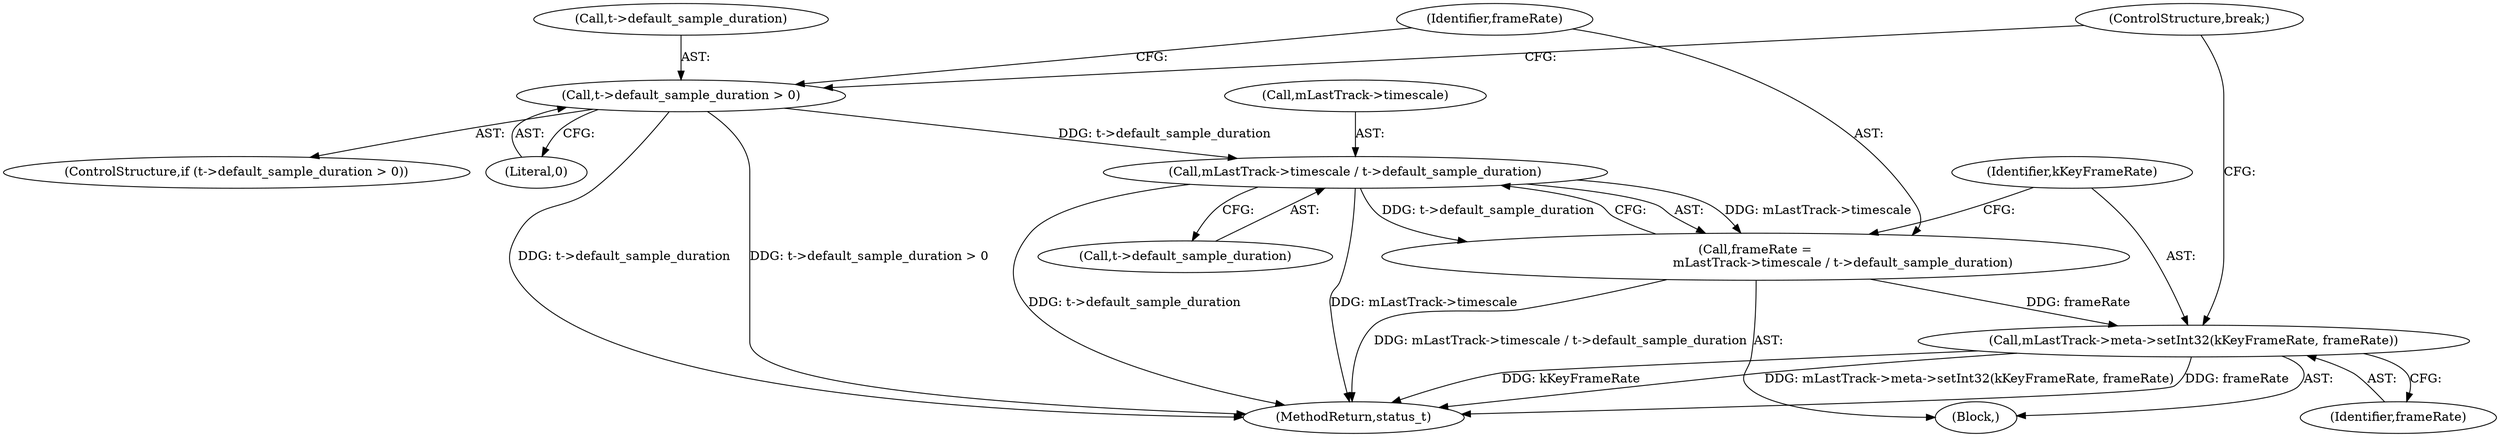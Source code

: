 digraph "0_Android_8a3a2f6ea7defe1a81bb32b3c9f3537f84749b9d@pointer" {
"1002430" [label="(Call,t->default_sample_duration > 0)"];
"1002439" [label="(Call,mLastTrack->timescale / t->default_sample_duration)"];
"1002437" [label="(Call,frameRate =\n                                            mLastTrack->timescale / t->default_sample_duration)"];
"1002446" [label="(Call,mLastTrack->meta->setInt32(kKeyFrameRate, frameRate))"];
"1002434" [label="(Literal,0)"];
"1002439" [label="(Call,mLastTrack->timescale / t->default_sample_duration)"];
"1002435" [label="(Block,)"];
"1002437" [label="(Call,frameRate =\n                                            mLastTrack->timescale / t->default_sample_duration)"];
"1002443" [label="(Call,t->default_sample_duration)"];
"1002446" [label="(Call,mLastTrack->meta->setInt32(kKeyFrameRate, frameRate))"];
"1002449" [label="(ControlStructure,break;)"];
"1002448" [label="(Identifier,frameRate)"];
"1002429" [label="(ControlStructure,if (t->default_sample_duration > 0))"];
"1002431" [label="(Call,t->default_sample_duration)"];
"1002447" [label="(Identifier,kKeyFrameRate)"];
"1002438" [label="(Identifier,frameRate)"];
"1002430" [label="(Call,t->default_sample_duration > 0)"];
"1002440" [label="(Call,mLastTrack->timescale)"];
"1003903" [label="(MethodReturn,status_t)"];
"1002430" -> "1002429"  [label="AST: "];
"1002430" -> "1002434"  [label="CFG: "];
"1002431" -> "1002430"  [label="AST: "];
"1002434" -> "1002430"  [label="AST: "];
"1002438" -> "1002430"  [label="CFG: "];
"1002449" -> "1002430"  [label="CFG: "];
"1002430" -> "1003903"  [label="DDG: t->default_sample_duration > 0"];
"1002430" -> "1003903"  [label="DDG: t->default_sample_duration"];
"1002430" -> "1002439"  [label="DDG: t->default_sample_duration"];
"1002439" -> "1002437"  [label="AST: "];
"1002439" -> "1002443"  [label="CFG: "];
"1002440" -> "1002439"  [label="AST: "];
"1002443" -> "1002439"  [label="AST: "];
"1002437" -> "1002439"  [label="CFG: "];
"1002439" -> "1003903"  [label="DDG: mLastTrack->timescale"];
"1002439" -> "1003903"  [label="DDG: t->default_sample_duration"];
"1002439" -> "1002437"  [label="DDG: mLastTrack->timescale"];
"1002439" -> "1002437"  [label="DDG: t->default_sample_duration"];
"1002437" -> "1002435"  [label="AST: "];
"1002438" -> "1002437"  [label="AST: "];
"1002447" -> "1002437"  [label="CFG: "];
"1002437" -> "1003903"  [label="DDG: mLastTrack->timescale / t->default_sample_duration"];
"1002437" -> "1002446"  [label="DDG: frameRate"];
"1002446" -> "1002435"  [label="AST: "];
"1002446" -> "1002448"  [label="CFG: "];
"1002447" -> "1002446"  [label="AST: "];
"1002448" -> "1002446"  [label="AST: "];
"1002449" -> "1002446"  [label="CFG: "];
"1002446" -> "1003903"  [label="DDG: mLastTrack->meta->setInt32(kKeyFrameRate, frameRate)"];
"1002446" -> "1003903"  [label="DDG: frameRate"];
"1002446" -> "1003903"  [label="DDG: kKeyFrameRate"];
}
